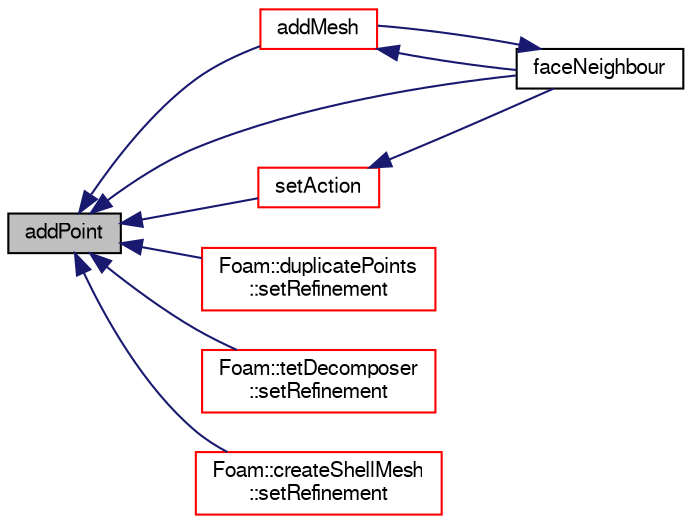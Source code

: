 digraph "addPoint"
{
  bgcolor="transparent";
  edge [fontname="FreeSans",fontsize="10",labelfontname="FreeSans",labelfontsize="10"];
  node [fontname="FreeSans",fontsize="10",shape=record];
  rankdir="LR";
  Node1605 [label="addPoint",height=0.2,width=0.4,color="black", fillcolor="grey75", style="filled", fontcolor="black"];
  Node1605 -> Node1606 [dir="back",color="midnightblue",fontsize="10",style="solid",fontname="FreeSans"];
  Node1606 [label="addMesh",height=0.2,width=0.4,color="red",URL="$a21678.html#a1f97630a2e6369203b99c1d1d1c3cff3",tooltip="Add all points/faces/cells of mesh. Additional offset for patch. "];
  Node1606 -> Node1608 [dir="back",color="midnightblue",fontsize="10",style="solid",fontname="FreeSans"];
  Node1608 [label="faceNeighbour",height=0.2,width=0.4,color="black",URL="$a21678.html#ac0226836c6afb225e82b34f85b7c5d2c"];
  Node1608 -> Node1606 [dir="back",color="midnightblue",fontsize="10",style="solid",fontname="FreeSans"];
  Node1605 -> Node1608 [dir="back",color="midnightblue",fontsize="10",style="solid",fontname="FreeSans"];
  Node1605 -> Node1610 [dir="back",color="midnightblue",fontsize="10",style="solid",fontname="FreeSans"];
  Node1610 [label="setAction",height=0.2,width=0.4,color="red",URL="$a21678.html#a40a23962b792d24f4cb999f5b55aece2",tooltip="For compatibility with polyTopoChange: set topological action. "];
  Node1610 -> Node1608 [dir="back",color="midnightblue",fontsize="10",style="solid",fontname="FreeSans"];
  Node1605 -> Node1705 [dir="back",color="midnightblue",fontsize="10",style="solid",fontname="FreeSans"];
  Node1705 [label="Foam::duplicatePoints\l::setRefinement",height=0.2,width=0.4,color="red",URL="$a21638.html#a159a54964aa4001ff24e9fb05834750a",tooltip="Play commands into polyTopoChange to duplicate points. Gets. "];
  Node1605 -> Node1709 [dir="back",color="midnightblue",fontsize="10",style="solid",fontname="FreeSans"];
  Node1709 [label="Foam::tetDecomposer\l::setRefinement",height=0.2,width=0.4,color="red",URL="$a21726.html#aeb1123afb6f39d7eb332698e53fc5610",tooltip="Insert all changes into meshMod to convert the polyMesh into. "];
  Node1605 -> Node1712 [dir="back",color="midnightblue",fontsize="10",style="solid",fontname="FreeSans"];
  Node1712 [label="Foam::createShellMesh\l::setRefinement",height=0.2,width=0.4,color="red",URL="$a21442.html#aef7bf7bc4511c879d54f2bbd3c76729a",tooltip="Play commands into polyTopoChange to create layer mesh. "];
}
